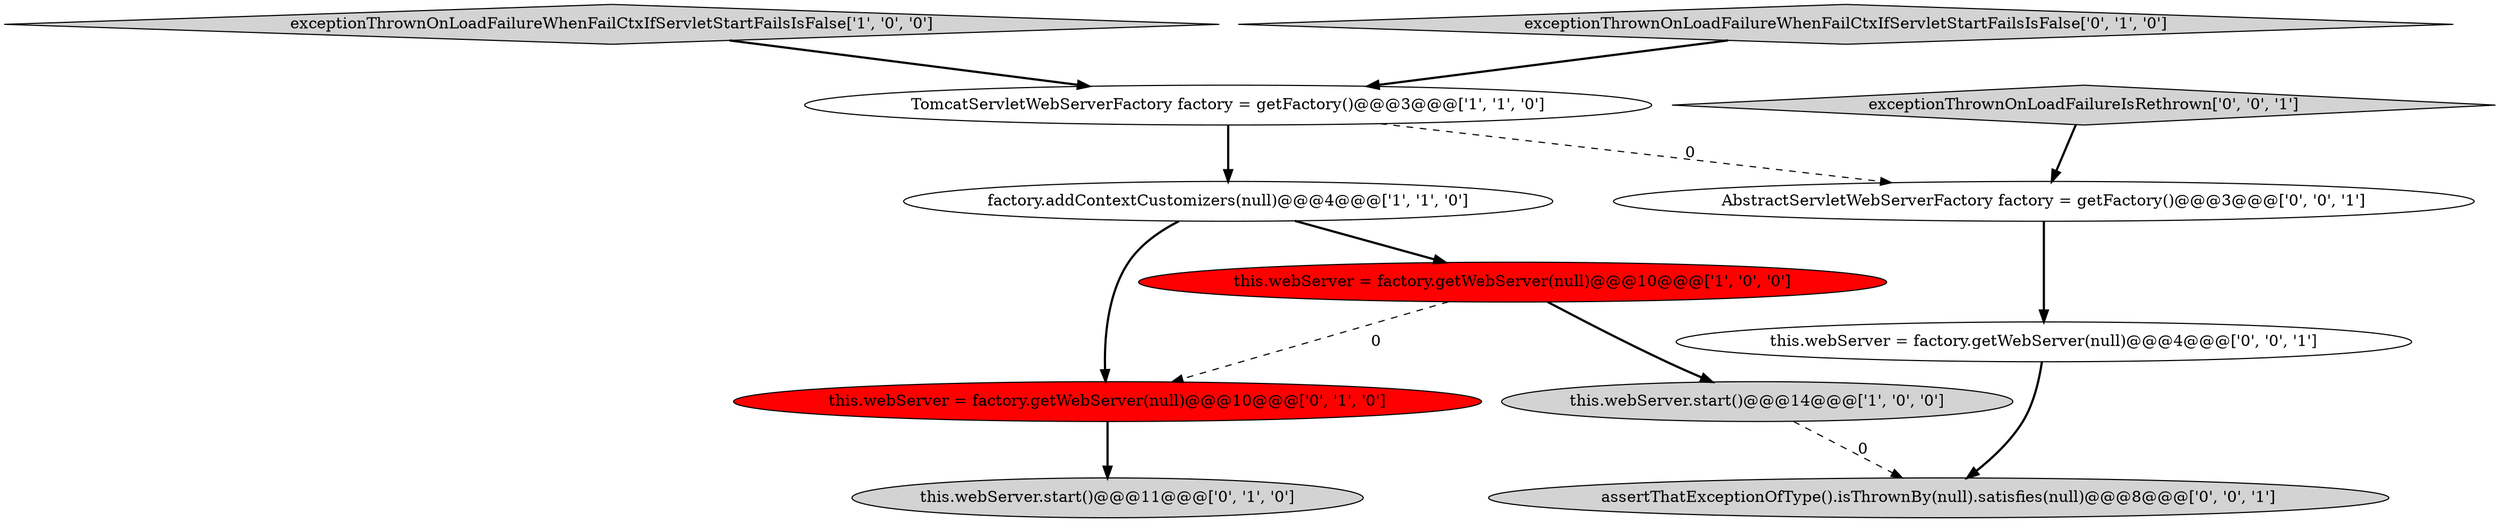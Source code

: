 digraph {
3 [style = filled, label = "exceptionThrownOnLoadFailureWhenFailCtxIfServletStartFailsIsFalse['1', '0', '0']", fillcolor = lightgray, shape = diamond image = "AAA0AAABBB1BBB"];
6 [style = filled, label = "exceptionThrownOnLoadFailureWhenFailCtxIfServletStartFailsIsFalse['0', '1', '0']", fillcolor = lightgray, shape = diamond image = "AAA0AAABBB2BBB"];
11 [style = filled, label = "assertThatExceptionOfType().isThrownBy(null).satisfies(null)@@@8@@@['0', '0', '1']", fillcolor = lightgray, shape = ellipse image = "AAA0AAABBB3BBB"];
5 [style = filled, label = "this.webServer.start()@@@11@@@['0', '1', '0']", fillcolor = lightgray, shape = ellipse image = "AAA0AAABBB2BBB"];
9 [style = filled, label = "AbstractServletWebServerFactory factory = getFactory()@@@3@@@['0', '0', '1']", fillcolor = white, shape = ellipse image = "AAA0AAABBB3BBB"];
0 [style = filled, label = "this.webServer.start()@@@14@@@['1', '0', '0']", fillcolor = lightgray, shape = ellipse image = "AAA0AAABBB1BBB"];
8 [style = filled, label = "exceptionThrownOnLoadFailureIsRethrown['0', '0', '1']", fillcolor = lightgray, shape = diamond image = "AAA0AAABBB3BBB"];
4 [style = filled, label = "TomcatServletWebServerFactory factory = getFactory()@@@3@@@['1', '1', '0']", fillcolor = white, shape = ellipse image = "AAA0AAABBB1BBB"];
2 [style = filled, label = "factory.addContextCustomizers(null)@@@4@@@['1', '1', '0']", fillcolor = white, shape = ellipse image = "AAA0AAABBB1BBB"];
1 [style = filled, label = "this.webServer = factory.getWebServer(null)@@@10@@@['1', '0', '0']", fillcolor = red, shape = ellipse image = "AAA1AAABBB1BBB"];
7 [style = filled, label = "this.webServer = factory.getWebServer(null)@@@10@@@['0', '1', '0']", fillcolor = red, shape = ellipse image = "AAA1AAABBB2BBB"];
10 [style = filled, label = "this.webServer = factory.getWebServer(null)@@@4@@@['0', '0', '1']", fillcolor = white, shape = ellipse image = "AAA0AAABBB3BBB"];
6->4 [style = bold, label=""];
4->9 [style = dashed, label="0"];
7->5 [style = bold, label=""];
0->11 [style = dashed, label="0"];
4->2 [style = bold, label=""];
1->0 [style = bold, label=""];
2->7 [style = bold, label=""];
9->10 [style = bold, label=""];
1->7 [style = dashed, label="0"];
3->4 [style = bold, label=""];
2->1 [style = bold, label=""];
8->9 [style = bold, label=""];
10->11 [style = bold, label=""];
}
